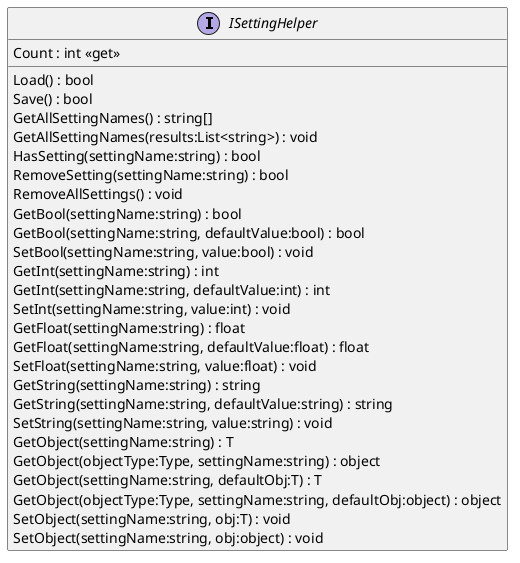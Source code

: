 @startuml
interface ISettingHelper {
    Count : int <<get>>
    Load() : bool
    Save() : bool
    GetAllSettingNames() : string[]
    GetAllSettingNames(results:List<string>) : void
    HasSetting(settingName:string) : bool
    RemoveSetting(settingName:string) : bool
    RemoveAllSettings() : void
    GetBool(settingName:string) : bool
    GetBool(settingName:string, defaultValue:bool) : bool
    SetBool(settingName:string, value:bool) : void
    GetInt(settingName:string) : int
    GetInt(settingName:string, defaultValue:int) : int
    SetInt(settingName:string, value:int) : void
    GetFloat(settingName:string) : float
    GetFloat(settingName:string, defaultValue:float) : float
    SetFloat(settingName:string, value:float) : void
    GetString(settingName:string) : string
    GetString(settingName:string, defaultValue:string) : string
    SetString(settingName:string, value:string) : void
    GetObject(settingName:string) : T
    GetObject(objectType:Type, settingName:string) : object
    GetObject(settingName:string, defaultObj:T) : T
    GetObject(objectType:Type, settingName:string, defaultObj:object) : object
    SetObject(settingName:string, obj:T) : void
    SetObject(settingName:string, obj:object) : void
}
@enduml
